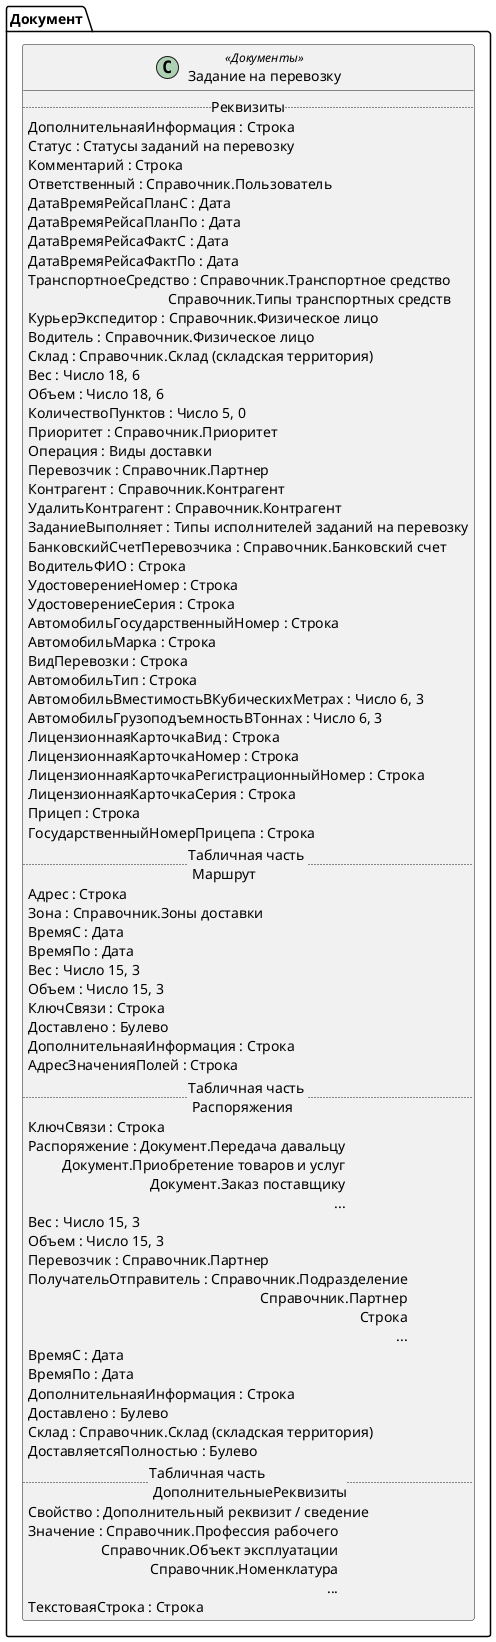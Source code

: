 ﻿@startuml ЗаданиеНаПеревозку
'!include templates.wsd
'..\include templates.wsd
class Документ.ЗаданиеНаПеревозку as "Задание на перевозку" <<Документы>>
{
..Реквизиты..
ДополнительнаяИнформация : Строка
Статус : Статусы заданий на перевозку
Комментарий : Строка
Ответственный : Справочник.Пользователь
ДатаВремяРейсаПланС : Дата
ДатаВремяРейсаПланПо : Дата
ДатаВремяРейсаФактС : Дата
ДатаВремяРейсаФактПо : Дата
ТранспортноеСредство : Справочник.Транспортное средство\rСправочник.Типы транспортных средств
КурьерЭкспедитор : Справочник.Физическое лицо
Водитель : Справочник.Физическое лицо
Склад : Справочник.Склад (складская территория)
Вес : Число 18, 6
Объем : Число 18, 6
КоличествоПунктов : Число 5, 0
Приоритет : Справочник.Приоритет
Операция : Виды доставки
Перевозчик : Справочник.Партнер
Контрагент : Справочник.Контрагент
УдалитьКонтрагент : Справочник.Контрагент
ЗаданиеВыполняет : Типы исполнителей заданий на перевозку
БанковскийСчетПеревозчика : Справочник.Банковский счет
ВодительФИО : Строка
УдостоверениеНомер : Строка
УдостоверениеСерия : Строка
АвтомобильГосударственныйНомер : Строка
АвтомобильМарка : Строка
ВидПеревозки : Строка
АвтомобильТип : Строка
АвтомобильВместимостьВКубическихМетрах : Число 6, 3
АвтомобильГрузоподъемностьВТоннах : Число 6, 3
ЛицензионнаяКарточкаВид : Строка
ЛицензионнаяКарточкаНомер : Строка
ЛицензионнаяКарточкаРегистрационныйНомер : Строка
ЛицензионнаяКарточкаСерия : Строка
Прицеп : Строка
ГосударственныйНомерПрицепа : Строка
..Табличная часть \n Маршрут..
Адрес : Строка
Зона : Справочник.Зоны доставки
ВремяС : Дата
ВремяПо : Дата
Вес : Число 15, 3
Объем : Число 15, 3
КлючСвязи : Строка
Доставлено : Булево
ДополнительнаяИнформация : Строка
АдресЗначенияПолей : Строка
..Табличная часть \n Распоряжения..
КлючСвязи : Строка
Распоряжение : Документ.Передача давальцу\rДокумент.Приобретение товаров и услуг\rДокумент.Заказ поставщику\r...
Вес : Число 15, 3
Объем : Число 15, 3
Перевозчик : Справочник.Партнер
ПолучательОтправитель : Справочник.Подразделение\rСправочник.Партнер\rСтрока\r...
ВремяС : Дата
ВремяПо : Дата
ДополнительнаяИнформация : Строка
Доставлено : Булево
Склад : Справочник.Склад (складская территория)
ДоставляетсяПолностью : Булево
..Табличная часть \n ДополнительныеРеквизиты..
Свойство : Дополнительный реквизит / сведение
Значение : Справочник.Профессия рабочего\rСправочник.Объект эксплуатации\rСправочник.Номенклатура\r...
ТекстоваяСтрока : Строка
}
@enduml
